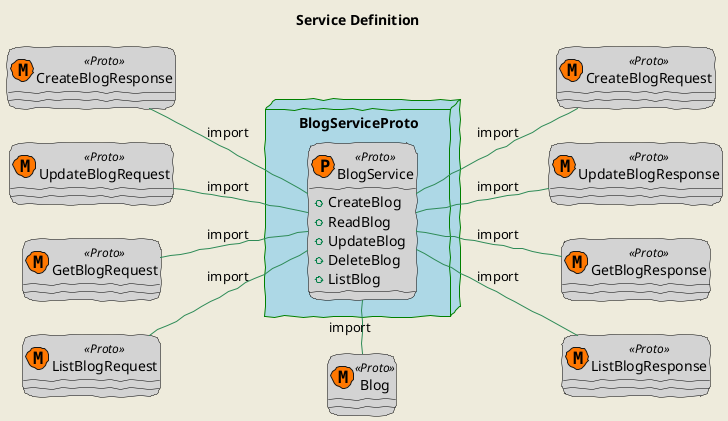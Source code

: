 @startuml
title Service Definition
skinparam backgroundColor #EEEBDC
skinparam handwritten true
skinparam roundcorner 20
left to right Direction
skinparam class {
BackgroundColor<< WORKER >> YellowGreen
BackgroundColor<< EXECUTOR >> Cyan
BackgroundColor Lightgrey
ArrowColor SeaGreen
BorderColor Black

}
skinparam note {
BackgroundColor Pink
BorderColor Pink
}
skinparam node {
borderColor Green
backgroundColor lightblue
backgroundColor<<shared node>> lightgreen
backgroundColor<< thm >> YellowGreen
}
node BlogServiceProto{
class BlogService << (P,#FF7700) Proto >>{
+ CreateBlog
+ ReadBlog
+ UpdateBlog
+ DeleteBlog
+ ListBlog
}
}
'node BlogMessageProto{
   class Blog << (M,#FF7700) Proto >>
   class CreateBlogRequest  << (M,#FF7700) Proto >>
   class CreateBlogResponse << (M,#FF7700) Proto >>
   class UpdateBlogRequest  << (M,#FF7700) Proto >>
   class UpdateBlogResponse << (M,#FF7700) Proto >>
   class GetBlogResponse    << (M,#FF7700) Proto >>
   class GetBlogRequest << (M,#FF7700) Proto >>
   class ListBlogResponse << (M,#FF7700) Proto >>
   class ListBlogRequest << (M,#FF7700) Proto >>
'}

BlogService -left- Blog: import
BlogService -- CreateBlogRequest: import
CreateBlogResponse -- BlogService : import
UpdateBlogRequest -- BlogService : import
BlogService -- UpdateBlogResponse : import
GetBlogRequest -- BlogService : import
BlogService -- GetBlogResponse : import
ListBlogRequest -- BlogService : import
BlogService -- ListBlogResponse: import
@enduml
